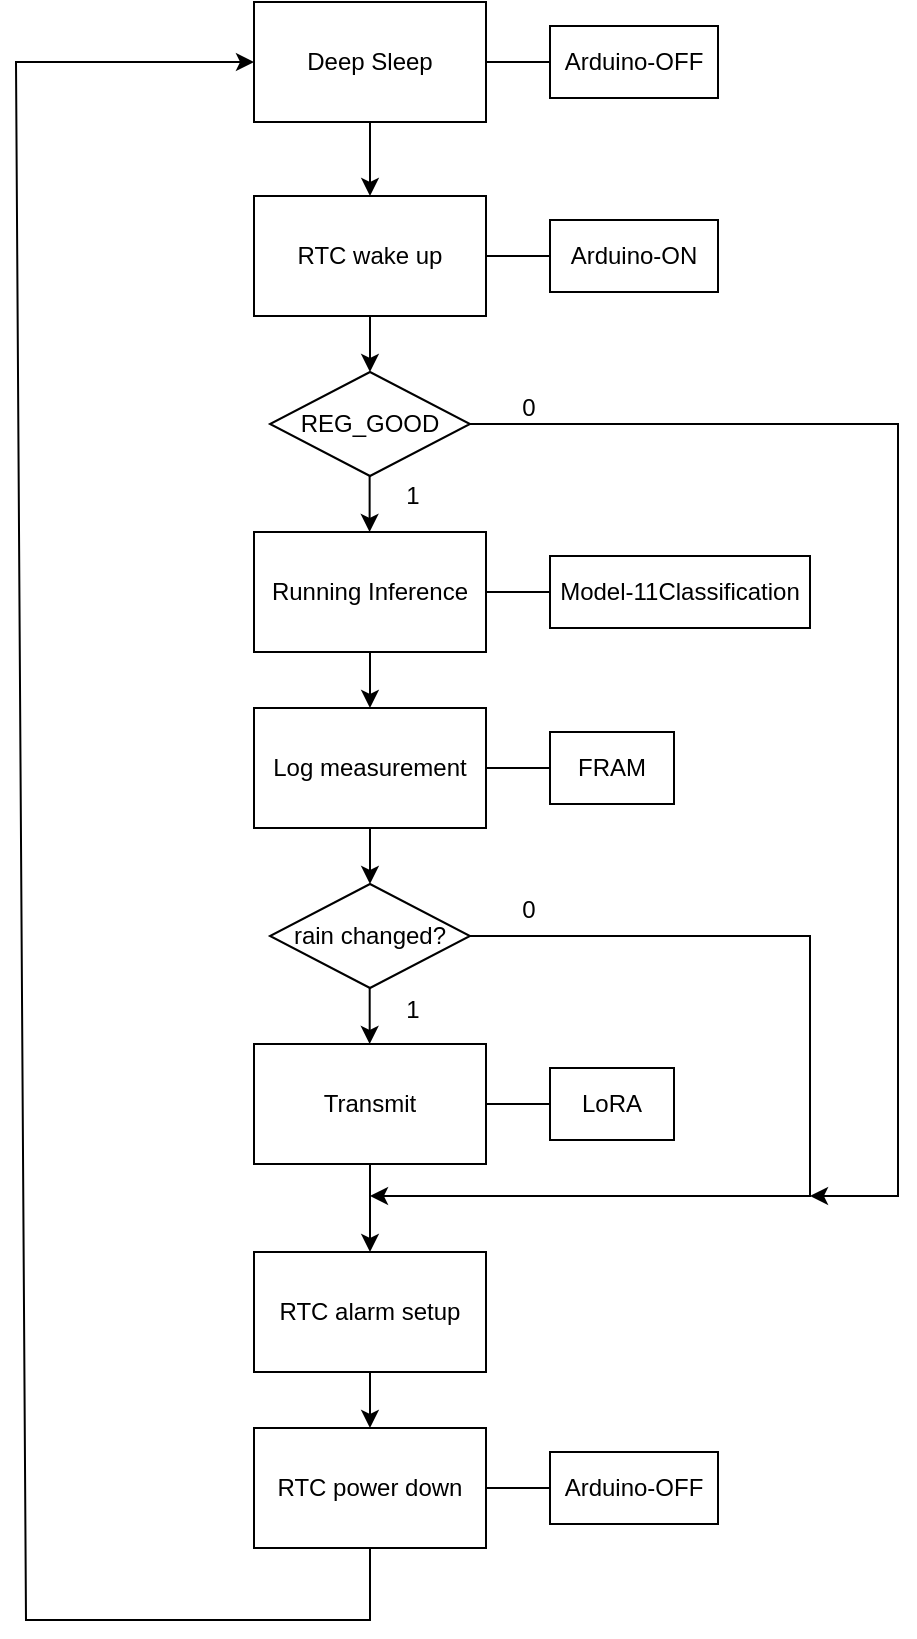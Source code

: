 <mxfile version="27.1.6">
  <diagram name="Pagina-1" id="VJcN2m3pTZNfSYxiq9-Y">
    <mxGraphModel grid="0" page="1" gridSize="4" guides="1" tooltips="1" connect="1" arrows="1" fold="1" pageScale="1" pageWidth="3300" pageHeight="4681" math="0" shadow="0">
      <root>
        <mxCell id="0" />
        <mxCell id="1" parent="0" />
        <mxCell id="YZUe3HRQWO90OGgwzxZx-1" value="Arduino-OFF" style="rounded=0;whiteSpace=wrap;html=1;" vertex="1" parent="1">
          <mxGeometry x="894" y="210" width="84" height="36" as="geometry" />
        </mxCell>
        <mxCell id="YZUe3HRQWO90OGgwzxZx-4" value="" style="rounded=0;orthogonalLoop=1;jettySize=auto;html=1;endArrow=none;endFill=0;exitX=1;exitY=0.5;exitDx=0;exitDy=0;entryX=0;entryY=0.5;entryDx=0;entryDy=0;" edge="1" parent="1" source="HBiXw7slPbwZWd9IsBF3-2" target="YZUe3HRQWO90OGgwzxZx-1">
          <mxGeometry relative="1" as="geometry">
            <mxPoint x="864" y="222" as="sourcePoint" />
          </mxGeometry>
        </mxCell>
        <mxCell id="YZUe3HRQWO90OGgwzxZx-6" value="" style="edgeStyle=orthogonalEdgeStyle;rounded=0;orthogonalLoop=1;jettySize=auto;html=1;exitX=0.5;exitY=1;exitDx=0;exitDy=0;" edge="1" parent="1" source="HBiXw7slPbwZWd9IsBF3-2" target="YZUe3HRQWO90OGgwzxZx-3">
          <mxGeometry relative="1" as="geometry">
            <mxPoint x="804" y="251" as="sourcePoint" />
          </mxGeometry>
        </mxCell>
        <mxCell id="YZUe3HRQWO90OGgwzxZx-3" value="RTC wake up" style="rounded=0;whiteSpace=wrap;html=1;" vertex="1" parent="1">
          <mxGeometry x="746" y="295" width="116" height="60" as="geometry" />
        </mxCell>
        <mxCell id="YZUe3HRQWO90OGgwzxZx-9" value="Arduino-ON" style="rounded=0;whiteSpace=wrap;html=1;" vertex="1" parent="1">
          <mxGeometry x="894" y="307" width="84" height="36" as="geometry" />
        </mxCell>
        <mxCell id="YZUe3HRQWO90OGgwzxZx-10" value="" style="rounded=0;orthogonalLoop=1;jettySize=auto;html=1;endArrow=none;endFill=0;" edge="1" parent="1" target="YZUe3HRQWO90OGgwzxZx-9">
          <mxGeometry relative="1" as="geometry">
            <mxPoint x="862" y="325" as="sourcePoint" />
          </mxGeometry>
        </mxCell>
        <mxCell id="YZUe3HRQWO90OGgwzxZx-12" value="" style="edgeStyle=orthogonalEdgeStyle;rounded=0;orthogonalLoop=1;jettySize=auto;html=1;exitX=0.5;exitY=1;exitDx=0;exitDy=0;" edge="1" parent="1" source="YZUe3HRQWO90OGgwzxZx-3">
          <mxGeometry relative="1" as="geometry">
            <mxPoint x="804" y="355" as="sourcePoint" />
            <mxPoint x="803.98" y="383" as="targetPoint" />
          </mxGeometry>
        </mxCell>
        <mxCell id="YZUe3HRQWO90OGgwzxZx-14" value="REG_GOOD" style="rhombus;whiteSpace=wrap;html=1;" vertex="1" parent="1">
          <mxGeometry x="754" y="383" width="100" height="52" as="geometry" />
        </mxCell>
        <mxCell id="YZUe3HRQWO90OGgwzxZx-15" value="Running Inference" style="rounded=0;whiteSpace=wrap;html=1;" vertex="1" parent="1">
          <mxGeometry x="746" y="463" width="116" height="60" as="geometry" />
        </mxCell>
        <mxCell id="YZUe3HRQWO90OGgwzxZx-16" value="" style="edgeStyle=orthogonalEdgeStyle;rounded=0;orthogonalLoop=1;jettySize=auto;html=1;exitX=0.5;exitY=1;exitDx=0;exitDy=0;" edge="1" parent="1" source="YZUe3HRQWO90OGgwzxZx-15">
          <mxGeometry relative="1" as="geometry">
            <mxPoint x="804" y="523" as="sourcePoint" />
            <mxPoint x="803.98" y="551" as="targetPoint" />
          </mxGeometry>
        </mxCell>
        <mxCell id="YZUe3HRQWO90OGgwzxZx-17" value="" style="edgeStyle=orthogonalEdgeStyle;rounded=0;orthogonalLoop=1;jettySize=auto;html=1;exitX=0.5;exitY=1;exitDx=0;exitDy=0;" edge="1" parent="1">
          <mxGeometry relative="1" as="geometry">
            <mxPoint x="803.82" y="435" as="sourcePoint" />
            <mxPoint x="803.8" y="463" as="targetPoint" />
          </mxGeometry>
        </mxCell>
        <mxCell id="YZUe3HRQWO90OGgwzxZx-18" value="&lt;div&gt;1&lt;/div&gt;" style="text;html=1;align=center;verticalAlign=middle;resizable=0;points=[];autosize=1;strokeColor=none;fillColor=none;" vertex="1" parent="1">
          <mxGeometry x="812" y="432" width="25" height="26" as="geometry" />
        </mxCell>
        <mxCell id="YZUe3HRQWO90OGgwzxZx-19" value="&lt;div&gt;0&lt;/div&gt;" style="text;html=1;align=center;verticalAlign=middle;resizable=0;points=[];autosize=1;strokeColor=none;fillColor=none;" vertex="1" parent="1">
          <mxGeometry x="870" y="388" width="25" height="26" as="geometry" />
        </mxCell>
        <mxCell id="YZUe3HRQWO90OGgwzxZx-22" value="Model-11Classification" style="rounded=0;whiteSpace=wrap;html=1;" vertex="1" parent="1">
          <mxGeometry x="894" y="475" width="130" height="36" as="geometry" />
        </mxCell>
        <mxCell id="YZUe3HRQWO90OGgwzxZx-23" value="" style="rounded=0;orthogonalLoop=1;jettySize=auto;html=1;endArrow=none;endFill=0;" edge="1" parent="1" target="YZUe3HRQWO90OGgwzxZx-22">
          <mxGeometry relative="1" as="geometry">
            <mxPoint x="862" y="493" as="sourcePoint" />
          </mxGeometry>
        </mxCell>
        <mxCell id="YZUe3HRQWO90OGgwzxZx-26" value="Log measurement" style="rounded=0;whiteSpace=wrap;html=1;" vertex="1" parent="1">
          <mxGeometry x="746" y="551" width="116" height="60" as="geometry" />
        </mxCell>
        <mxCell id="YZUe3HRQWO90OGgwzxZx-27" value="" style="edgeStyle=orthogonalEdgeStyle;rounded=0;orthogonalLoop=1;jettySize=auto;html=1;exitX=0.5;exitY=1;exitDx=0;exitDy=0;" edge="1" parent="1" source="YZUe3HRQWO90OGgwzxZx-26">
          <mxGeometry relative="1" as="geometry">
            <mxPoint x="804" y="611" as="sourcePoint" />
            <mxPoint x="803.98" y="639" as="targetPoint" />
          </mxGeometry>
        </mxCell>
        <mxCell id="YZUe3HRQWO90OGgwzxZx-28" value="FRAM" style="rounded=0;whiteSpace=wrap;html=1;" vertex="1" parent="1">
          <mxGeometry x="894" y="563" width="62" height="36" as="geometry" />
        </mxCell>
        <mxCell id="YZUe3HRQWO90OGgwzxZx-29" value="" style="rounded=0;orthogonalLoop=1;jettySize=auto;html=1;endArrow=none;endFill=0;" edge="1" parent="1" target="YZUe3HRQWO90OGgwzxZx-28">
          <mxGeometry relative="1" as="geometry">
            <mxPoint x="862" y="581" as="sourcePoint" />
          </mxGeometry>
        </mxCell>
        <mxCell id="YZUe3HRQWO90OGgwzxZx-30" value="Transmit" style="rounded=0;whiteSpace=wrap;html=1;" vertex="1" parent="1">
          <mxGeometry x="746" y="719" width="116" height="60" as="geometry" />
        </mxCell>
        <mxCell id="YZUe3HRQWO90OGgwzxZx-31" value="" style="edgeStyle=orthogonalEdgeStyle;rounded=0;orthogonalLoop=1;jettySize=auto;html=1;exitX=0.5;exitY=1;exitDx=0;exitDy=0;entryX=0.5;entryY=0;entryDx=0;entryDy=0;" edge="1" parent="1" source="YZUe3HRQWO90OGgwzxZx-30" target="YZUe3HRQWO90OGgwzxZx-39">
          <mxGeometry relative="1" as="geometry">
            <mxPoint x="804" y="779" as="sourcePoint" />
            <mxPoint x="803.98" y="807" as="targetPoint" />
          </mxGeometry>
        </mxCell>
        <mxCell id="YZUe3HRQWO90OGgwzxZx-32" value="LoRA" style="rounded=0;whiteSpace=wrap;html=1;" vertex="1" parent="1">
          <mxGeometry x="894" y="731" width="62" height="36" as="geometry" />
        </mxCell>
        <mxCell id="YZUe3HRQWO90OGgwzxZx-33" value="" style="rounded=0;orthogonalLoop=1;jettySize=auto;html=1;endArrow=none;endFill=0;" edge="1" parent="1" target="YZUe3HRQWO90OGgwzxZx-32">
          <mxGeometry relative="1" as="geometry">
            <mxPoint x="862" y="749" as="sourcePoint" />
          </mxGeometry>
        </mxCell>
        <mxCell id="YZUe3HRQWO90OGgwzxZx-34" value="rain changed?" style="rhombus;whiteSpace=wrap;html=1;" vertex="1" parent="1">
          <mxGeometry x="754" y="639" width="100" height="52" as="geometry" />
        </mxCell>
        <mxCell id="YZUe3HRQWO90OGgwzxZx-35" value="1" style="text;html=1;align=center;verticalAlign=middle;resizable=0;points=[];autosize=1;strokeColor=none;fillColor=none;" vertex="1" parent="1">
          <mxGeometry x="812" y="689" width="25" height="26" as="geometry" />
        </mxCell>
        <mxCell id="YZUe3HRQWO90OGgwzxZx-36" value="0" style="text;html=1;align=center;verticalAlign=middle;resizable=0;points=[];autosize=1;strokeColor=none;fillColor=none;" vertex="1" parent="1">
          <mxGeometry x="870" y="639" width="25" height="26" as="geometry" />
        </mxCell>
        <mxCell id="YZUe3HRQWO90OGgwzxZx-37" value="" style="edgeStyle=orthogonalEdgeStyle;rounded=0;orthogonalLoop=1;jettySize=auto;html=1;exitX=0.5;exitY=1;exitDx=0;exitDy=0;" edge="1" parent="1">
          <mxGeometry relative="1" as="geometry">
            <mxPoint x="803.85" y="691" as="sourcePoint" />
            <mxPoint x="803.83" y="719" as="targetPoint" />
          </mxGeometry>
        </mxCell>
        <mxCell id="YZUe3HRQWO90OGgwzxZx-39" value="RTC alarm setup" style="rounded=0;whiteSpace=wrap;html=1;" vertex="1" parent="1">
          <mxGeometry x="746" y="823" width="116" height="60" as="geometry" />
        </mxCell>
        <mxCell id="YZUe3HRQWO90OGgwzxZx-42" value="" style="endArrow=classic;html=1;rounded=0;exitX=1;exitY=0.5;exitDx=0;exitDy=0;" edge="1" parent="1" source="YZUe3HRQWO90OGgwzxZx-34">
          <mxGeometry width="50" height="50" relative="1" as="geometry">
            <mxPoint x="852" y="665" as="sourcePoint" />
            <mxPoint x="804" y="795" as="targetPoint" />
            <Array as="points">
              <mxPoint x="1024" y="665" />
              <mxPoint x="1024" y="795" />
            </Array>
          </mxGeometry>
        </mxCell>
        <mxCell id="YZUe3HRQWO90OGgwzxZx-44" value="" style="edgeStyle=orthogonalEdgeStyle;rounded=0;orthogonalLoop=1;jettySize=auto;html=1;exitX=0.5;exitY=1;exitDx=0;exitDy=0;" edge="1" parent="1">
          <mxGeometry relative="1" as="geometry">
            <mxPoint x="804" y="883" as="sourcePoint" />
            <mxPoint x="803.98" y="911" as="targetPoint" />
          </mxGeometry>
        </mxCell>
        <mxCell id="YZUe3HRQWO90OGgwzxZx-45" value="RTC power down" style="rounded=0;whiteSpace=wrap;html=1;" vertex="1" parent="1">
          <mxGeometry x="746" y="911" width="116" height="60" as="geometry" />
        </mxCell>
        <mxCell id="YZUe3HRQWO90OGgwzxZx-46" value="Arduino-OFF" style="rounded=0;whiteSpace=wrap;html=1;" vertex="1" parent="1">
          <mxGeometry x="894" y="923" width="84" height="36" as="geometry" />
        </mxCell>
        <mxCell id="YZUe3HRQWO90OGgwzxZx-47" value="" style="rounded=0;orthogonalLoop=1;jettySize=auto;html=1;endArrow=none;endFill=0;" edge="1" parent="1" target="YZUe3HRQWO90OGgwzxZx-46">
          <mxGeometry relative="1" as="geometry">
            <mxPoint x="862" y="941" as="sourcePoint" />
          </mxGeometry>
        </mxCell>
        <mxCell id="YZUe3HRQWO90OGgwzxZx-48" value="" style="endArrow=classic;html=1;rounded=0;exitX=1;exitY=0.5;exitDx=0;exitDy=0;" edge="1" parent="1">
          <mxGeometry width="50" height="50" relative="1" as="geometry">
            <mxPoint x="854" y="409" as="sourcePoint" />
            <mxPoint x="1024" y="795" as="targetPoint" />
            <Array as="points">
              <mxPoint x="1068" y="409" />
              <mxPoint x="1068" y="795" />
            </Array>
          </mxGeometry>
        </mxCell>
        <mxCell id="YZUe3HRQWO90OGgwzxZx-50" value="" style="endArrow=classic;html=1;rounded=0;exitX=0.5;exitY=1;exitDx=0;exitDy=0;entryX=0;entryY=0.5;entryDx=0;entryDy=0;" edge="1" parent="1" source="YZUe3HRQWO90OGgwzxZx-45" target="HBiXw7slPbwZWd9IsBF3-2">
          <mxGeometry width="50" height="50" relative="1" as="geometry">
            <mxPoint x="668" y="1089" as="sourcePoint" />
            <mxPoint x="744" y="211" as="targetPoint" />
            <Array as="points">
              <mxPoint x="804" y="1007" />
              <mxPoint x="632" y="1007" />
              <mxPoint x="627" y="228" />
            </Array>
          </mxGeometry>
        </mxCell>
        <mxCell id="HBiXw7slPbwZWd9IsBF3-2" value="&lt;div&gt;Deep Sleep&lt;/div&gt;" style="rounded=0;whiteSpace=wrap;html=1;" vertex="1" parent="1">
          <mxGeometry x="746" y="198" width="116" height="60" as="geometry" />
        </mxCell>
      </root>
    </mxGraphModel>
  </diagram>
</mxfile>
